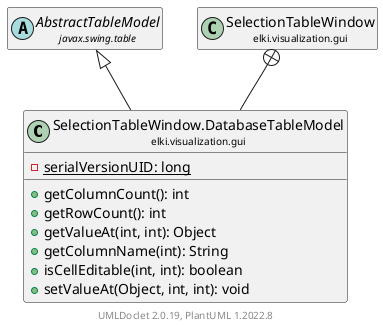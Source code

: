 @startuml
    remove .*\.(Instance|Par|Parameterizer|Factory)$
    set namespaceSeparator none
    hide empty fields
    hide empty methods

    class "<size:14>SelectionTableWindow.DatabaseTableModel\n<size:10>elki.visualization.gui" as elki.visualization.gui.SelectionTableWindow.DatabaseTableModel [[SelectionTableWindow.DatabaseTableModel.html]] {
        {static} -serialVersionUID: long
        +getColumnCount(): int
        +getRowCount(): int
        +getValueAt(int, int): Object
        +getColumnName(int): String
        +isCellEditable(int, int): boolean
        +setValueAt(Object, int, int): void
    }

    abstract class "<size:14>AbstractTableModel\n<size:10>javax.swing.table" as javax.swing.table.AbstractTableModel
    class "<size:14>SelectionTableWindow\n<size:10>elki.visualization.gui" as elki.visualization.gui.SelectionTableWindow [[SelectionTableWindow.html]]

    javax.swing.table.AbstractTableModel <|-- elki.visualization.gui.SelectionTableWindow.DatabaseTableModel
    elki.visualization.gui.SelectionTableWindow +-- elki.visualization.gui.SelectionTableWindow.DatabaseTableModel

    center footer UMLDoclet 2.0.19, PlantUML 1.2022.8
@enduml
